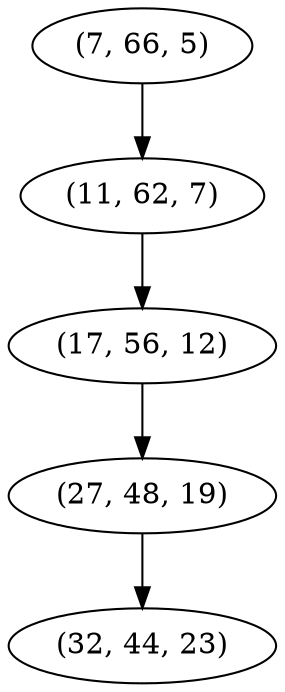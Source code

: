 digraph tree {
    "(7, 66, 5)";
    "(11, 62, 7)";
    "(17, 56, 12)";
    "(27, 48, 19)";
    "(32, 44, 23)";
    "(7, 66, 5)" -> "(11, 62, 7)";
    "(11, 62, 7)" -> "(17, 56, 12)";
    "(17, 56, 12)" -> "(27, 48, 19)";
    "(27, 48, 19)" -> "(32, 44, 23)";
}
